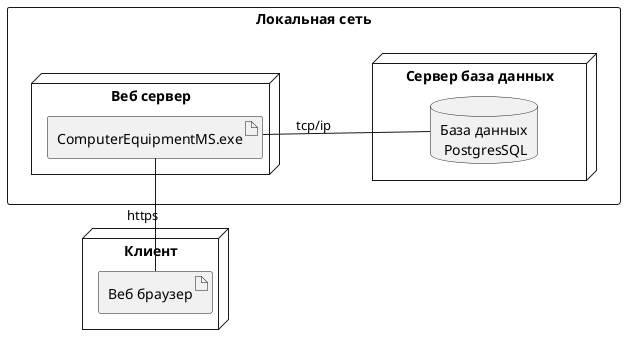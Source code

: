 ﻿@startuml
'https://plantuml.com/deployment-diagram

left to right direction

rectangle "Локальная сеть" {
    node "Веб сервер" as webServer {
        artifact "ComputerEquipmentMS.exe" as serverExecutable
    }
    
    node "Сервер база данных" as dbServer {
        database "База данных\n PostgresSQL" as DB
    }
    
    serverExecutable -down- DB : "tcp/ip"
}

node "Клиент" as Client{
    artifact "Веб браузер" as webBrowser
}

'cloud "Интернет" as internet
'serverExecutable -left- internet : "https"
'webBrowser -up- internet : "https"

serverExecutable -left- webBrowser : "https"

@enduml